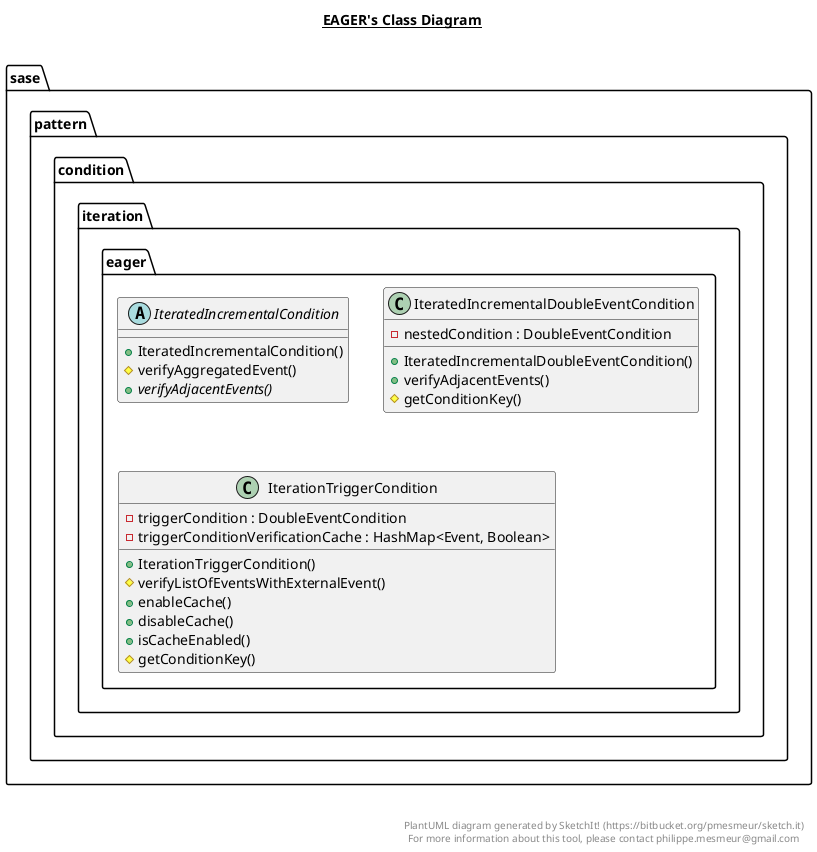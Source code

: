 @startuml

title __EAGER's Class Diagram__\n

  package sase.pattern {
    package sase.pattern.condition {
      package sase.pattern.condition.iteration {
        package sase.pattern.condition.iteration.eager {
          abstract class IteratedIncrementalCondition {
              + IteratedIncrementalCondition()
              # verifyAggregatedEvent()
              {abstract} + verifyAdjacentEvents()
          }
        }
      }
    }
  }
  

  package sase.pattern {
    package sase.pattern.condition {
      package sase.pattern.condition.iteration {
        package sase.pattern.condition.iteration.eager {
          class IteratedIncrementalDoubleEventCondition {
              - nestedCondition : DoubleEventCondition
              + IteratedIncrementalDoubleEventCondition()
              + verifyAdjacentEvents()
              # getConditionKey()
          }
        }
      }
    }
  }
  

  package sase.pattern {
    package sase.pattern.condition {
      package sase.pattern.condition.iteration {
        package sase.pattern.condition.iteration.eager {
          class IterationTriggerCondition {
              - triggerCondition : DoubleEventCondition
              - triggerConditionVerificationCache : HashMap<Event, Boolean>
              + IterationTriggerCondition()
              # verifyListOfEventsWithExternalEvent()
              + enableCache()
              + disableCache()
              + isCacheEnabled()
              # getConditionKey()
          }
        }
      }
    }
  }
  



right footer


PlantUML diagram generated by SketchIt! (https://bitbucket.org/pmesmeur/sketch.it)
For more information about this tool, please contact philippe.mesmeur@gmail.com
endfooter

@enduml
